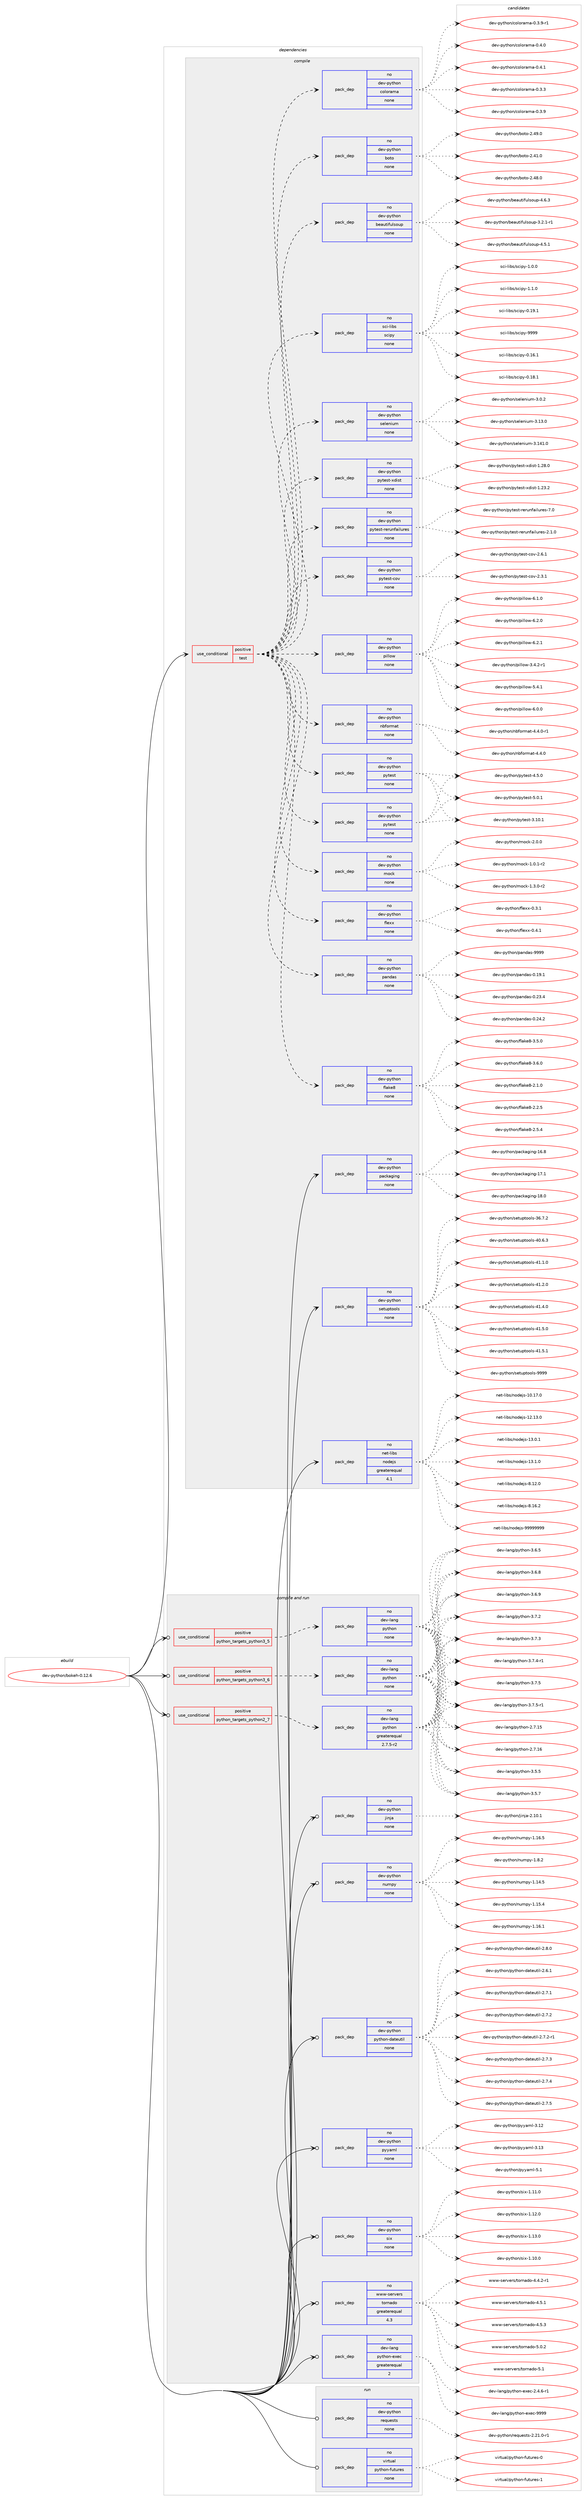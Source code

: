 digraph prolog {

# *************
# Graph options
# *************

newrank=true;
concentrate=true;
compound=true;
graph [rankdir=LR,fontname=Helvetica,fontsize=10,ranksep=1.5];#, ranksep=2.5, nodesep=0.2];
edge  [arrowhead=vee];
node  [fontname=Helvetica,fontsize=10];

# **********
# The ebuild
# **********

subgraph cluster_leftcol {
color=gray;
rank=same;
label=<<i>ebuild</i>>;
id [label="dev-python/bokeh-0.12.6", color=red, width=4, href="../dev-python/bokeh-0.12.6.svg"];
}

# ****************
# The dependencies
# ****************

subgraph cluster_midcol {
color=gray;
label=<<i>dependencies</i>>;
subgraph cluster_compile {
fillcolor="#eeeeee";
style=filled;
label=<<i>compile</i>>;
subgraph cond137004 {
dependency597159 [label=<<TABLE BORDER="0" CELLBORDER="1" CELLSPACING="0" CELLPADDING="4"><TR><TD ROWSPAN="3" CELLPADDING="10">use_conditional</TD></TR><TR><TD>positive</TD></TR><TR><TD>test</TD></TR></TABLE>>, shape=none, color=red];
subgraph pack448380 {
dependency597160 [label=<<TABLE BORDER="0" CELLBORDER="1" CELLSPACING="0" CELLPADDING="4" WIDTH="220"><TR><TD ROWSPAN="6" CELLPADDING="30">pack_dep</TD></TR><TR><TD WIDTH="110">no</TD></TR><TR><TD>dev-python</TD></TR><TR><TD>beautifulsoup</TD></TR><TR><TD>none</TD></TR><TR><TD></TD></TR></TABLE>>, shape=none, color=blue];
}
dependency597159:e -> dependency597160:w [weight=20,style="dashed",arrowhead="vee"];
subgraph pack448381 {
dependency597161 [label=<<TABLE BORDER="0" CELLBORDER="1" CELLSPACING="0" CELLPADDING="4" WIDTH="220"><TR><TD ROWSPAN="6" CELLPADDING="30">pack_dep</TD></TR><TR><TD WIDTH="110">no</TD></TR><TR><TD>dev-python</TD></TR><TR><TD>boto</TD></TR><TR><TD>none</TD></TR><TR><TD></TD></TR></TABLE>>, shape=none, color=blue];
}
dependency597159:e -> dependency597161:w [weight=20,style="dashed",arrowhead="vee"];
subgraph pack448382 {
dependency597162 [label=<<TABLE BORDER="0" CELLBORDER="1" CELLSPACING="0" CELLPADDING="4" WIDTH="220"><TR><TD ROWSPAN="6" CELLPADDING="30">pack_dep</TD></TR><TR><TD WIDTH="110">no</TD></TR><TR><TD>dev-python</TD></TR><TR><TD>colorama</TD></TR><TR><TD>none</TD></TR><TR><TD></TD></TR></TABLE>>, shape=none, color=blue];
}
dependency597159:e -> dependency597162:w [weight=20,style="dashed",arrowhead="vee"];
subgraph pack448383 {
dependency597163 [label=<<TABLE BORDER="0" CELLBORDER="1" CELLSPACING="0" CELLPADDING="4" WIDTH="220"><TR><TD ROWSPAN="6" CELLPADDING="30">pack_dep</TD></TR><TR><TD WIDTH="110">no</TD></TR><TR><TD>dev-python</TD></TR><TR><TD>flake8</TD></TR><TR><TD>none</TD></TR><TR><TD></TD></TR></TABLE>>, shape=none, color=blue];
}
dependency597159:e -> dependency597163:w [weight=20,style="dashed",arrowhead="vee"];
subgraph pack448384 {
dependency597164 [label=<<TABLE BORDER="0" CELLBORDER="1" CELLSPACING="0" CELLPADDING="4" WIDTH="220"><TR><TD ROWSPAN="6" CELLPADDING="30">pack_dep</TD></TR><TR><TD WIDTH="110">no</TD></TR><TR><TD>dev-python</TD></TR><TR><TD>pandas</TD></TR><TR><TD>none</TD></TR><TR><TD></TD></TR></TABLE>>, shape=none, color=blue];
}
dependency597159:e -> dependency597164:w [weight=20,style="dashed",arrowhead="vee"];
subgraph pack448385 {
dependency597165 [label=<<TABLE BORDER="0" CELLBORDER="1" CELLSPACING="0" CELLPADDING="4" WIDTH="220"><TR><TD ROWSPAN="6" CELLPADDING="30">pack_dep</TD></TR><TR><TD WIDTH="110">no</TD></TR><TR><TD>dev-python</TD></TR><TR><TD>pytest</TD></TR><TR><TD>none</TD></TR><TR><TD></TD></TR></TABLE>>, shape=none, color=blue];
}
dependency597159:e -> dependency597165:w [weight=20,style="dashed",arrowhead="vee"];
subgraph pack448386 {
dependency597166 [label=<<TABLE BORDER="0" CELLBORDER="1" CELLSPACING="0" CELLPADDING="4" WIDTH="220"><TR><TD ROWSPAN="6" CELLPADDING="30">pack_dep</TD></TR><TR><TD WIDTH="110">no</TD></TR><TR><TD>dev-python</TD></TR><TR><TD>flexx</TD></TR><TR><TD>none</TD></TR><TR><TD></TD></TR></TABLE>>, shape=none, color=blue];
}
dependency597159:e -> dependency597166:w [weight=20,style="dashed",arrowhead="vee"];
subgraph pack448387 {
dependency597167 [label=<<TABLE BORDER="0" CELLBORDER="1" CELLSPACING="0" CELLPADDING="4" WIDTH="220"><TR><TD ROWSPAN="6" CELLPADDING="30">pack_dep</TD></TR><TR><TD WIDTH="110">no</TD></TR><TR><TD>dev-python</TD></TR><TR><TD>mock</TD></TR><TR><TD>none</TD></TR><TR><TD></TD></TR></TABLE>>, shape=none, color=blue];
}
dependency597159:e -> dependency597167:w [weight=20,style="dashed",arrowhead="vee"];
subgraph pack448388 {
dependency597168 [label=<<TABLE BORDER="0" CELLBORDER="1" CELLSPACING="0" CELLPADDING="4" WIDTH="220"><TR><TD ROWSPAN="6" CELLPADDING="30">pack_dep</TD></TR><TR><TD WIDTH="110">no</TD></TR><TR><TD>dev-python</TD></TR><TR><TD>nbformat</TD></TR><TR><TD>none</TD></TR><TR><TD></TD></TR></TABLE>>, shape=none, color=blue];
}
dependency597159:e -> dependency597168:w [weight=20,style="dashed",arrowhead="vee"];
subgraph pack448389 {
dependency597169 [label=<<TABLE BORDER="0" CELLBORDER="1" CELLSPACING="0" CELLPADDING="4" WIDTH="220"><TR><TD ROWSPAN="6" CELLPADDING="30">pack_dep</TD></TR><TR><TD WIDTH="110">no</TD></TR><TR><TD>dev-python</TD></TR><TR><TD>pillow</TD></TR><TR><TD>none</TD></TR><TR><TD></TD></TR></TABLE>>, shape=none, color=blue];
}
dependency597159:e -> dependency597169:w [weight=20,style="dashed",arrowhead="vee"];
subgraph pack448390 {
dependency597170 [label=<<TABLE BORDER="0" CELLBORDER="1" CELLSPACING="0" CELLPADDING="4" WIDTH="220"><TR><TD ROWSPAN="6" CELLPADDING="30">pack_dep</TD></TR><TR><TD WIDTH="110">no</TD></TR><TR><TD>dev-python</TD></TR><TR><TD>pytest</TD></TR><TR><TD>none</TD></TR><TR><TD></TD></TR></TABLE>>, shape=none, color=blue];
}
dependency597159:e -> dependency597170:w [weight=20,style="dashed",arrowhead="vee"];
subgraph pack448391 {
dependency597171 [label=<<TABLE BORDER="0" CELLBORDER="1" CELLSPACING="0" CELLPADDING="4" WIDTH="220"><TR><TD ROWSPAN="6" CELLPADDING="30">pack_dep</TD></TR><TR><TD WIDTH="110">no</TD></TR><TR><TD>dev-python</TD></TR><TR><TD>pytest-cov</TD></TR><TR><TD>none</TD></TR><TR><TD></TD></TR></TABLE>>, shape=none, color=blue];
}
dependency597159:e -> dependency597171:w [weight=20,style="dashed",arrowhead="vee"];
subgraph pack448392 {
dependency597172 [label=<<TABLE BORDER="0" CELLBORDER="1" CELLSPACING="0" CELLPADDING="4" WIDTH="220"><TR><TD ROWSPAN="6" CELLPADDING="30">pack_dep</TD></TR><TR><TD WIDTH="110">no</TD></TR><TR><TD>dev-python</TD></TR><TR><TD>pytest-rerunfailures</TD></TR><TR><TD>none</TD></TR><TR><TD></TD></TR></TABLE>>, shape=none, color=blue];
}
dependency597159:e -> dependency597172:w [weight=20,style="dashed",arrowhead="vee"];
subgraph pack448393 {
dependency597173 [label=<<TABLE BORDER="0" CELLBORDER="1" CELLSPACING="0" CELLPADDING="4" WIDTH="220"><TR><TD ROWSPAN="6" CELLPADDING="30">pack_dep</TD></TR><TR><TD WIDTH="110">no</TD></TR><TR><TD>dev-python</TD></TR><TR><TD>pytest-xdist</TD></TR><TR><TD>none</TD></TR><TR><TD></TD></TR></TABLE>>, shape=none, color=blue];
}
dependency597159:e -> dependency597173:w [weight=20,style="dashed",arrowhead="vee"];
subgraph pack448394 {
dependency597174 [label=<<TABLE BORDER="0" CELLBORDER="1" CELLSPACING="0" CELLPADDING="4" WIDTH="220"><TR><TD ROWSPAN="6" CELLPADDING="30">pack_dep</TD></TR><TR><TD WIDTH="110">no</TD></TR><TR><TD>dev-python</TD></TR><TR><TD>selenium</TD></TR><TR><TD>none</TD></TR><TR><TD></TD></TR></TABLE>>, shape=none, color=blue];
}
dependency597159:e -> dependency597174:w [weight=20,style="dashed",arrowhead="vee"];
subgraph pack448395 {
dependency597175 [label=<<TABLE BORDER="0" CELLBORDER="1" CELLSPACING="0" CELLPADDING="4" WIDTH="220"><TR><TD ROWSPAN="6" CELLPADDING="30">pack_dep</TD></TR><TR><TD WIDTH="110">no</TD></TR><TR><TD>sci-libs</TD></TR><TR><TD>scipy</TD></TR><TR><TD>none</TD></TR><TR><TD></TD></TR></TABLE>>, shape=none, color=blue];
}
dependency597159:e -> dependency597175:w [weight=20,style="dashed",arrowhead="vee"];
}
id:e -> dependency597159:w [weight=20,style="solid",arrowhead="vee"];
subgraph pack448396 {
dependency597176 [label=<<TABLE BORDER="0" CELLBORDER="1" CELLSPACING="0" CELLPADDING="4" WIDTH="220"><TR><TD ROWSPAN="6" CELLPADDING="30">pack_dep</TD></TR><TR><TD WIDTH="110">no</TD></TR><TR><TD>dev-python</TD></TR><TR><TD>packaging</TD></TR><TR><TD>none</TD></TR><TR><TD></TD></TR></TABLE>>, shape=none, color=blue];
}
id:e -> dependency597176:w [weight=20,style="solid",arrowhead="vee"];
subgraph pack448397 {
dependency597177 [label=<<TABLE BORDER="0" CELLBORDER="1" CELLSPACING="0" CELLPADDING="4" WIDTH="220"><TR><TD ROWSPAN="6" CELLPADDING="30">pack_dep</TD></TR><TR><TD WIDTH="110">no</TD></TR><TR><TD>dev-python</TD></TR><TR><TD>setuptools</TD></TR><TR><TD>none</TD></TR><TR><TD></TD></TR></TABLE>>, shape=none, color=blue];
}
id:e -> dependency597177:w [weight=20,style="solid",arrowhead="vee"];
subgraph pack448398 {
dependency597178 [label=<<TABLE BORDER="0" CELLBORDER="1" CELLSPACING="0" CELLPADDING="4" WIDTH="220"><TR><TD ROWSPAN="6" CELLPADDING="30">pack_dep</TD></TR><TR><TD WIDTH="110">no</TD></TR><TR><TD>net-libs</TD></TR><TR><TD>nodejs</TD></TR><TR><TD>greaterequal</TD></TR><TR><TD>4.1</TD></TR></TABLE>>, shape=none, color=blue];
}
id:e -> dependency597178:w [weight=20,style="solid",arrowhead="vee"];
}
subgraph cluster_compileandrun {
fillcolor="#eeeeee";
style=filled;
label=<<i>compile and run</i>>;
subgraph cond137005 {
dependency597179 [label=<<TABLE BORDER="0" CELLBORDER="1" CELLSPACING="0" CELLPADDING="4"><TR><TD ROWSPAN="3" CELLPADDING="10">use_conditional</TD></TR><TR><TD>positive</TD></TR><TR><TD>python_targets_python2_7</TD></TR></TABLE>>, shape=none, color=red];
subgraph pack448399 {
dependency597180 [label=<<TABLE BORDER="0" CELLBORDER="1" CELLSPACING="0" CELLPADDING="4" WIDTH="220"><TR><TD ROWSPAN="6" CELLPADDING="30">pack_dep</TD></TR><TR><TD WIDTH="110">no</TD></TR><TR><TD>dev-lang</TD></TR><TR><TD>python</TD></TR><TR><TD>greaterequal</TD></TR><TR><TD>2.7.5-r2</TD></TR></TABLE>>, shape=none, color=blue];
}
dependency597179:e -> dependency597180:w [weight=20,style="dashed",arrowhead="vee"];
}
id:e -> dependency597179:w [weight=20,style="solid",arrowhead="odotvee"];
subgraph cond137006 {
dependency597181 [label=<<TABLE BORDER="0" CELLBORDER="1" CELLSPACING="0" CELLPADDING="4"><TR><TD ROWSPAN="3" CELLPADDING="10">use_conditional</TD></TR><TR><TD>positive</TD></TR><TR><TD>python_targets_python3_5</TD></TR></TABLE>>, shape=none, color=red];
subgraph pack448400 {
dependency597182 [label=<<TABLE BORDER="0" CELLBORDER="1" CELLSPACING="0" CELLPADDING="4" WIDTH="220"><TR><TD ROWSPAN="6" CELLPADDING="30">pack_dep</TD></TR><TR><TD WIDTH="110">no</TD></TR><TR><TD>dev-lang</TD></TR><TR><TD>python</TD></TR><TR><TD>none</TD></TR><TR><TD></TD></TR></TABLE>>, shape=none, color=blue];
}
dependency597181:e -> dependency597182:w [weight=20,style="dashed",arrowhead="vee"];
}
id:e -> dependency597181:w [weight=20,style="solid",arrowhead="odotvee"];
subgraph cond137007 {
dependency597183 [label=<<TABLE BORDER="0" CELLBORDER="1" CELLSPACING="0" CELLPADDING="4"><TR><TD ROWSPAN="3" CELLPADDING="10">use_conditional</TD></TR><TR><TD>positive</TD></TR><TR><TD>python_targets_python3_6</TD></TR></TABLE>>, shape=none, color=red];
subgraph pack448401 {
dependency597184 [label=<<TABLE BORDER="0" CELLBORDER="1" CELLSPACING="0" CELLPADDING="4" WIDTH="220"><TR><TD ROWSPAN="6" CELLPADDING="30">pack_dep</TD></TR><TR><TD WIDTH="110">no</TD></TR><TR><TD>dev-lang</TD></TR><TR><TD>python</TD></TR><TR><TD>none</TD></TR><TR><TD></TD></TR></TABLE>>, shape=none, color=blue];
}
dependency597183:e -> dependency597184:w [weight=20,style="dashed",arrowhead="vee"];
}
id:e -> dependency597183:w [weight=20,style="solid",arrowhead="odotvee"];
subgraph pack448402 {
dependency597185 [label=<<TABLE BORDER="0" CELLBORDER="1" CELLSPACING="0" CELLPADDING="4" WIDTH="220"><TR><TD ROWSPAN="6" CELLPADDING="30">pack_dep</TD></TR><TR><TD WIDTH="110">no</TD></TR><TR><TD>dev-lang</TD></TR><TR><TD>python-exec</TD></TR><TR><TD>greaterequal</TD></TR><TR><TD>2</TD></TR></TABLE>>, shape=none, color=blue];
}
id:e -> dependency597185:w [weight=20,style="solid",arrowhead="odotvee"];
subgraph pack448403 {
dependency597186 [label=<<TABLE BORDER="0" CELLBORDER="1" CELLSPACING="0" CELLPADDING="4" WIDTH="220"><TR><TD ROWSPAN="6" CELLPADDING="30">pack_dep</TD></TR><TR><TD WIDTH="110">no</TD></TR><TR><TD>dev-python</TD></TR><TR><TD>jinja</TD></TR><TR><TD>none</TD></TR><TR><TD></TD></TR></TABLE>>, shape=none, color=blue];
}
id:e -> dependency597186:w [weight=20,style="solid",arrowhead="odotvee"];
subgraph pack448404 {
dependency597187 [label=<<TABLE BORDER="0" CELLBORDER="1" CELLSPACING="0" CELLPADDING="4" WIDTH="220"><TR><TD ROWSPAN="6" CELLPADDING="30">pack_dep</TD></TR><TR><TD WIDTH="110">no</TD></TR><TR><TD>dev-python</TD></TR><TR><TD>numpy</TD></TR><TR><TD>none</TD></TR><TR><TD></TD></TR></TABLE>>, shape=none, color=blue];
}
id:e -> dependency597187:w [weight=20,style="solid",arrowhead="odotvee"];
subgraph pack448405 {
dependency597188 [label=<<TABLE BORDER="0" CELLBORDER="1" CELLSPACING="0" CELLPADDING="4" WIDTH="220"><TR><TD ROWSPAN="6" CELLPADDING="30">pack_dep</TD></TR><TR><TD WIDTH="110">no</TD></TR><TR><TD>dev-python</TD></TR><TR><TD>python-dateutil</TD></TR><TR><TD>none</TD></TR><TR><TD></TD></TR></TABLE>>, shape=none, color=blue];
}
id:e -> dependency597188:w [weight=20,style="solid",arrowhead="odotvee"];
subgraph pack448406 {
dependency597189 [label=<<TABLE BORDER="0" CELLBORDER="1" CELLSPACING="0" CELLPADDING="4" WIDTH="220"><TR><TD ROWSPAN="6" CELLPADDING="30">pack_dep</TD></TR><TR><TD WIDTH="110">no</TD></TR><TR><TD>dev-python</TD></TR><TR><TD>pyyaml</TD></TR><TR><TD>none</TD></TR><TR><TD></TD></TR></TABLE>>, shape=none, color=blue];
}
id:e -> dependency597189:w [weight=20,style="solid",arrowhead="odotvee"];
subgraph pack448407 {
dependency597190 [label=<<TABLE BORDER="0" CELLBORDER="1" CELLSPACING="0" CELLPADDING="4" WIDTH="220"><TR><TD ROWSPAN="6" CELLPADDING="30">pack_dep</TD></TR><TR><TD WIDTH="110">no</TD></TR><TR><TD>dev-python</TD></TR><TR><TD>six</TD></TR><TR><TD>none</TD></TR><TR><TD></TD></TR></TABLE>>, shape=none, color=blue];
}
id:e -> dependency597190:w [weight=20,style="solid",arrowhead="odotvee"];
subgraph pack448408 {
dependency597191 [label=<<TABLE BORDER="0" CELLBORDER="1" CELLSPACING="0" CELLPADDING="4" WIDTH="220"><TR><TD ROWSPAN="6" CELLPADDING="30">pack_dep</TD></TR><TR><TD WIDTH="110">no</TD></TR><TR><TD>www-servers</TD></TR><TR><TD>tornado</TD></TR><TR><TD>greaterequal</TD></TR><TR><TD>4.3</TD></TR></TABLE>>, shape=none, color=blue];
}
id:e -> dependency597191:w [weight=20,style="solid",arrowhead="odotvee"];
}
subgraph cluster_run {
fillcolor="#eeeeee";
style=filled;
label=<<i>run</i>>;
subgraph pack448409 {
dependency597192 [label=<<TABLE BORDER="0" CELLBORDER="1" CELLSPACING="0" CELLPADDING="4" WIDTH="220"><TR><TD ROWSPAN="6" CELLPADDING="30">pack_dep</TD></TR><TR><TD WIDTH="110">no</TD></TR><TR><TD>dev-python</TD></TR><TR><TD>requests</TD></TR><TR><TD>none</TD></TR><TR><TD></TD></TR></TABLE>>, shape=none, color=blue];
}
id:e -> dependency597192:w [weight=20,style="solid",arrowhead="odot"];
subgraph pack448410 {
dependency597193 [label=<<TABLE BORDER="0" CELLBORDER="1" CELLSPACING="0" CELLPADDING="4" WIDTH="220"><TR><TD ROWSPAN="6" CELLPADDING="30">pack_dep</TD></TR><TR><TD WIDTH="110">no</TD></TR><TR><TD>virtual</TD></TR><TR><TD>python-futures</TD></TR><TR><TD>none</TD></TR><TR><TD></TD></TR></TABLE>>, shape=none, color=blue];
}
id:e -> dependency597193:w [weight=20,style="solid",arrowhead="odot"];
}
}

# **************
# The candidates
# **************

subgraph cluster_choices {
rank=same;
color=gray;
label=<<i>candidates</i>>;

subgraph choice448380 {
color=black;
nodesep=1;
choice100101118451121211161041111104798101971171161051021171081151111171124551465046494511449 [label="dev-python/beautifulsoup-3.2.1-r1", color=red, width=4,href="../dev-python/beautifulsoup-3.2.1-r1.svg"];
choice10010111845112121116104111110479810197117116105102117108115111117112455246534649 [label="dev-python/beautifulsoup-4.5.1", color=red, width=4,href="../dev-python/beautifulsoup-4.5.1.svg"];
choice10010111845112121116104111110479810197117116105102117108115111117112455246544651 [label="dev-python/beautifulsoup-4.6.3", color=red, width=4,href="../dev-python/beautifulsoup-4.6.3.svg"];
dependency597160:e -> choice100101118451121211161041111104798101971171161051021171081151111171124551465046494511449:w [style=dotted,weight="100"];
dependency597160:e -> choice10010111845112121116104111110479810197117116105102117108115111117112455246534649:w [style=dotted,weight="100"];
dependency597160:e -> choice10010111845112121116104111110479810197117116105102117108115111117112455246544651:w [style=dotted,weight="100"];
}
subgraph choice448381 {
color=black;
nodesep=1;
choice10010111845112121116104111110479811111611145504652494648 [label="dev-python/boto-2.41.0", color=red, width=4,href="../dev-python/boto-2.41.0.svg"];
choice10010111845112121116104111110479811111611145504652564648 [label="dev-python/boto-2.48.0", color=red, width=4,href="../dev-python/boto-2.48.0.svg"];
choice10010111845112121116104111110479811111611145504652574648 [label="dev-python/boto-2.49.0", color=red, width=4,href="../dev-python/boto-2.49.0.svg"];
dependency597161:e -> choice10010111845112121116104111110479811111611145504652494648:w [style=dotted,weight="100"];
dependency597161:e -> choice10010111845112121116104111110479811111611145504652564648:w [style=dotted,weight="100"];
dependency597161:e -> choice10010111845112121116104111110479811111611145504652574648:w [style=dotted,weight="100"];
}
subgraph choice448382 {
color=black;
nodesep=1;
choice1001011184511212111610411111047991111081111149710997454846514651 [label="dev-python/colorama-0.3.3", color=red, width=4,href="../dev-python/colorama-0.3.3.svg"];
choice1001011184511212111610411111047991111081111149710997454846514657 [label="dev-python/colorama-0.3.9", color=red, width=4,href="../dev-python/colorama-0.3.9.svg"];
choice10010111845112121116104111110479911110811111497109974548465146574511449 [label="dev-python/colorama-0.3.9-r1", color=red, width=4,href="../dev-python/colorama-0.3.9-r1.svg"];
choice1001011184511212111610411111047991111081111149710997454846524648 [label="dev-python/colorama-0.4.0", color=red, width=4,href="../dev-python/colorama-0.4.0.svg"];
choice1001011184511212111610411111047991111081111149710997454846524649 [label="dev-python/colorama-0.4.1", color=red, width=4,href="../dev-python/colorama-0.4.1.svg"];
dependency597162:e -> choice1001011184511212111610411111047991111081111149710997454846514651:w [style=dotted,weight="100"];
dependency597162:e -> choice1001011184511212111610411111047991111081111149710997454846514657:w [style=dotted,weight="100"];
dependency597162:e -> choice10010111845112121116104111110479911110811111497109974548465146574511449:w [style=dotted,weight="100"];
dependency597162:e -> choice1001011184511212111610411111047991111081111149710997454846524648:w [style=dotted,weight="100"];
dependency597162:e -> choice1001011184511212111610411111047991111081111149710997454846524649:w [style=dotted,weight="100"];
}
subgraph choice448383 {
color=black;
nodesep=1;
choice10010111845112121116104111110471021089710710156455046494648 [label="dev-python/flake8-2.1.0", color=red, width=4,href="../dev-python/flake8-2.1.0.svg"];
choice10010111845112121116104111110471021089710710156455046504653 [label="dev-python/flake8-2.2.5", color=red, width=4,href="../dev-python/flake8-2.2.5.svg"];
choice10010111845112121116104111110471021089710710156455046534652 [label="dev-python/flake8-2.5.4", color=red, width=4,href="../dev-python/flake8-2.5.4.svg"];
choice10010111845112121116104111110471021089710710156455146534648 [label="dev-python/flake8-3.5.0", color=red, width=4,href="../dev-python/flake8-3.5.0.svg"];
choice10010111845112121116104111110471021089710710156455146544648 [label="dev-python/flake8-3.6.0", color=red, width=4,href="../dev-python/flake8-3.6.0.svg"];
dependency597163:e -> choice10010111845112121116104111110471021089710710156455046494648:w [style=dotted,weight="100"];
dependency597163:e -> choice10010111845112121116104111110471021089710710156455046504653:w [style=dotted,weight="100"];
dependency597163:e -> choice10010111845112121116104111110471021089710710156455046534652:w [style=dotted,weight="100"];
dependency597163:e -> choice10010111845112121116104111110471021089710710156455146534648:w [style=dotted,weight="100"];
dependency597163:e -> choice10010111845112121116104111110471021089710710156455146544648:w [style=dotted,weight="100"];
}
subgraph choice448384 {
color=black;
nodesep=1;
choice1001011184511212111610411111047112971101009711545484649574649 [label="dev-python/pandas-0.19.1", color=red, width=4,href="../dev-python/pandas-0.19.1.svg"];
choice1001011184511212111610411111047112971101009711545484650514652 [label="dev-python/pandas-0.23.4", color=red, width=4,href="../dev-python/pandas-0.23.4.svg"];
choice1001011184511212111610411111047112971101009711545484650524650 [label="dev-python/pandas-0.24.2", color=red, width=4,href="../dev-python/pandas-0.24.2.svg"];
choice100101118451121211161041111104711297110100971154557575757 [label="dev-python/pandas-9999", color=red, width=4,href="../dev-python/pandas-9999.svg"];
dependency597164:e -> choice1001011184511212111610411111047112971101009711545484649574649:w [style=dotted,weight="100"];
dependency597164:e -> choice1001011184511212111610411111047112971101009711545484650514652:w [style=dotted,weight="100"];
dependency597164:e -> choice1001011184511212111610411111047112971101009711545484650524650:w [style=dotted,weight="100"];
dependency597164:e -> choice100101118451121211161041111104711297110100971154557575757:w [style=dotted,weight="100"];
}
subgraph choice448385 {
color=black;
nodesep=1;
choice100101118451121211161041111104711212111610111511645514649484649 [label="dev-python/pytest-3.10.1", color=red, width=4,href="../dev-python/pytest-3.10.1.svg"];
choice1001011184511212111610411111047112121116101115116455246534648 [label="dev-python/pytest-4.5.0", color=red, width=4,href="../dev-python/pytest-4.5.0.svg"];
choice1001011184511212111610411111047112121116101115116455346484649 [label="dev-python/pytest-5.0.1", color=red, width=4,href="../dev-python/pytest-5.0.1.svg"];
dependency597165:e -> choice100101118451121211161041111104711212111610111511645514649484649:w [style=dotted,weight="100"];
dependency597165:e -> choice1001011184511212111610411111047112121116101115116455246534648:w [style=dotted,weight="100"];
dependency597165:e -> choice1001011184511212111610411111047112121116101115116455346484649:w [style=dotted,weight="100"];
}
subgraph choice448386 {
color=black;
nodesep=1;
choice1001011184511212111610411111047102108101120120454846514649 [label="dev-python/flexx-0.3.1", color=red, width=4,href="../dev-python/flexx-0.3.1.svg"];
choice1001011184511212111610411111047102108101120120454846524649 [label="dev-python/flexx-0.4.1", color=red, width=4,href="../dev-python/flexx-0.4.1.svg"];
dependency597166:e -> choice1001011184511212111610411111047102108101120120454846514649:w [style=dotted,weight="100"];
dependency597166:e -> choice1001011184511212111610411111047102108101120120454846524649:w [style=dotted,weight="100"];
}
subgraph choice448387 {
color=black;
nodesep=1;
choice1001011184511212111610411111047109111991074549464846494511450 [label="dev-python/mock-1.0.1-r2", color=red, width=4,href="../dev-python/mock-1.0.1-r2.svg"];
choice1001011184511212111610411111047109111991074549465146484511450 [label="dev-python/mock-1.3.0-r2", color=red, width=4,href="../dev-python/mock-1.3.0-r2.svg"];
choice100101118451121211161041111104710911199107455046484648 [label="dev-python/mock-2.0.0", color=red, width=4,href="../dev-python/mock-2.0.0.svg"];
dependency597167:e -> choice1001011184511212111610411111047109111991074549464846494511450:w [style=dotted,weight="100"];
dependency597167:e -> choice1001011184511212111610411111047109111991074549465146484511450:w [style=dotted,weight="100"];
dependency597167:e -> choice100101118451121211161041111104710911199107455046484648:w [style=dotted,weight="100"];
}
subgraph choice448388 {
color=black;
nodesep=1;
choice10010111845112121116104111110471109810211111410997116455246524648 [label="dev-python/nbformat-4.4.0", color=red, width=4,href="../dev-python/nbformat-4.4.0.svg"];
choice100101118451121211161041111104711098102111114109971164552465246484511449 [label="dev-python/nbformat-4.4.0-r1", color=red, width=4,href="../dev-python/nbformat-4.4.0-r1.svg"];
dependency597168:e -> choice10010111845112121116104111110471109810211111410997116455246524648:w [style=dotted,weight="100"];
dependency597168:e -> choice100101118451121211161041111104711098102111114109971164552465246484511449:w [style=dotted,weight="100"];
}
subgraph choice448389 {
color=black;
nodesep=1;
choice10010111845112121116104111110471121051081081111194551465246504511449 [label="dev-python/pillow-3.4.2-r1", color=red, width=4,href="../dev-python/pillow-3.4.2-r1.svg"];
choice1001011184511212111610411111047112105108108111119455346524649 [label="dev-python/pillow-5.4.1", color=red, width=4,href="../dev-python/pillow-5.4.1.svg"];
choice1001011184511212111610411111047112105108108111119455446484648 [label="dev-python/pillow-6.0.0", color=red, width=4,href="../dev-python/pillow-6.0.0.svg"];
choice1001011184511212111610411111047112105108108111119455446494648 [label="dev-python/pillow-6.1.0", color=red, width=4,href="../dev-python/pillow-6.1.0.svg"];
choice1001011184511212111610411111047112105108108111119455446504648 [label="dev-python/pillow-6.2.0", color=red, width=4,href="../dev-python/pillow-6.2.0.svg"];
choice1001011184511212111610411111047112105108108111119455446504649 [label="dev-python/pillow-6.2.1", color=red, width=4,href="../dev-python/pillow-6.2.1.svg"];
dependency597169:e -> choice10010111845112121116104111110471121051081081111194551465246504511449:w [style=dotted,weight="100"];
dependency597169:e -> choice1001011184511212111610411111047112105108108111119455346524649:w [style=dotted,weight="100"];
dependency597169:e -> choice1001011184511212111610411111047112105108108111119455446484648:w [style=dotted,weight="100"];
dependency597169:e -> choice1001011184511212111610411111047112105108108111119455446494648:w [style=dotted,weight="100"];
dependency597169:e -> choice1001011184511212111610411111047112105108108111119455446504648:w [style=dotted,weight="100"];
dependency597169:e -> choice1001011184511212111610411111047112105108108111119455446504649:w [style=dotted,weight="100"];
}
subgraph choice448390 {
color=black;
nodesep=1;
choice100101118451121211161041111104711212111610111511645514649484649 [label="dev-python/pytest-3.10.1", color=red, width=4,href="../dev-python/pytest-3.10.1.svg"];
choice1001011184511212111610411111047112121116101115116455246534648 [label="dev-python/pytest-4.5.0", color=red, width=4,href="../dev-python/pytest-4.5.0.svg"];
choice1001011184511212111610411111047112121116101115116455346484649 [label="dev-python/pytest-5.0.1", color=red, width=4,href="../dev-python/pytest-5.0.1.svg"];
dependency597170:e -> choice100101118451121211161041111104711212111610111511645514649484649:w [style=dotted,weight="100"];
dependency597170:e -> choice1001011184511212111610411111047112121116101115116455246534648:w [style=dotted,weight="100"];
dependency597170:e -> choice1001011184511212111610411111047112121116101115116455346484649:w [style=dotted,weight="100"];
}
subgraph choice448391 {
color=black;
nodesep=1;
choice10010111845112121116104111110471121211161011151164599111118455046514649 [label="dev-python/pytest-cov-2.3.1", color=red, width=4,href="../dev-python/pytest-cov-2.3.1.svg"];
choice10010111845112121116104111110471121211161011151164599111118455046544649 [label="dev-python/pytest-cov-2.6.1", color=red, width=4,href="../dev-python/pytest-cov-2.6.1.svg"];
dependency597171:e -> choice10010111845112121116104111110471121211161011151164599111118455046514649:w [style=dotted,weight="100"];
dependency597171:e -> choice10010111845112121116104111110471121211161011151164599111118455046544649:w [style=dotted,weight="100"];
}
subgraph choice448392 {
color=black;
nodesep=1;
choice10010111845112121116104111110471121211161011151164511410111411711010297105108117114101115455046494648 [label="dev-python/pytest-rerunfailures-2.1.0", color=red, width=4,href="../dev-python/pytest-rerunfailures-2.1.0.svg"];
choice1001011184511212111610411111047112121116101115116451141011141171101029710510811711410111545554648 [label="dev-python/pytest-rerunfailures-7.0", color=red, width=4,href="../dev-python/pytest-rerunfailures-7.0.svg"];
dependency597172:e -> choice10010111845112121116104111110471121211161011151164511410111411711010297105108117114101115455046494648:w [style=dotted,weight="100"];
dependency597172:e -> choice1001011184511212111610411111047112121116101115116451141011141171101029710510811711410111545554648:w [style=dotted,weight="100"];
}
subgraph choice448393 {
color=black;
nodesep=1;
choice10010111845112121116104111110471121211161011151164512010010511511645494650514650 [label="dev-python/pytest-xdist-1.23.2", color=red, width=4,href="../dev-python/pytest-xdist-1.23.2.svg"];
choice10010111845112121116104111110471121211161011151164512010010511511645494650564648 [label="dev-python/pytest-xdist-1.28.0", color=red, width=4,href="../dev-python/pytest-xdist-1.28.0.svg"];
dependency597173:e -> choice10010111845112121116104111110471121211161011151164512010010511511645494650514650:w [style=dotted,weight="100"];
dependency597173:e -> choice10010111845112121116104111110471121211161011151164512010010511511645494650564648:w [style=dotted,weight="100"];
}
subgraph choice448394 {
color=black;
nodesep=1;
choice1001011184511212111610411111047115101108101110105117109455146484650 [label="dev-python/selenium-3.0.2", color=red, width=4,href="../dev-python/selenium-3.0.2.svg"];
choice100101118451121211161041111104711510110810111010511710945514649514648 [label="dev-python/selenium-3.13.0", color=red, width=4,href="../dev-python/selenium-3.13.0.svg"];
choice10010111845112121116104111110471151011081011101051171094551464952494648 [label="dev-python/selenium-3.141.0", color=red, width=4,href="../dev-python/selenium-3.141.0.svg"];
dependency597174:e -> choice1001011184511212111610411111047115101108101110105117109455146484650:w [style=dotted,weight="100"];
dependency597174:e -> choice100101118451121211161041111104711510110810111010511710945514649514648:w [style=dotted,weight="100"];
dependency597174:e -> choice10010111845112121116104111110471151011081011101051171094551464952494648:w [style=dotted,weight="100"];
}
subgraph choice448395 {
color=black;
nodesep=1;
choice115991054510810598115471159910511212145484649544649 [label="sci-libs/scipy-0.16.1", color=red, width=4,href="../sci-libs/scipy-0.16.1.svg"];
choice115991054510810598115471159910511212145484649564649 [label="sci-libs/scipy-0.18.1", color=red, width=4,href="../sci-libs/scipy-0.18.1.svg"];
choice115991054510810598115471159910511212145484649574649 [label="sci-libs/scipy-0.19.1", color=red, width=4,href="../sci-libs/scipy-0.19.1.svg"];
choice1159910545108105981154711599105112121454946484648 [label="sci-libs/scipy-1.0.0", color=red, width=4,href="../sci-libs/scipy-1.0.0.svg"];
choice1159910545108105981154711599105112121454946494648 [label="sci-libs/scipy-1.1.0", color=red, width=4,href="../sci-libs/scipy-1.1.0.svg"];
choice11599105451081059811547115991051121214557575757 [label="sci-libs/scipy-9999", color=red, width=4,href="../sci-libs/scipy-9999.svg"];
dependency597175:e -> choice115991054510810598115471159910511212145484649544649:w [style=dotted,weight="100"];
dependency597175:e -> choice115991054510810598115471159910511212145484649564649:w [style=dotted,weight="100"];
dependency597175:e -> choice115991054510810598115471159910511212145484649574649:w [style=dotted,weight="100"];
dependency597175:e -> choice1159910545108105981154711599105112121454946484648:w [style=dotted,weight="100"];
dependency597175:e -> choice1159910545108105981154711599105112121454946494648:w [style=dotted,weight="100"];
dependency597175:e -> choice11599105451081059811547115991051121214557575757:w [style=dotted,weight="100"];
}
subgraph choice448396 {
color=black;
nodesep=1;
choice10010111845112121116104111110471129799107971031051101034549544656 [label="dev-python/packaging-16.8", color=red, width=4,href="../dev-python/packaging-16.8.svg"];
choice10010111845112121116104111110471129799107971031051101034549554649 [label="dev-python/packaging-17.1", color=red, width=4,href="../dev-python/packaging-17.1.svg"];
choice10010111845112121116104111110471129799107971031051101034549564648 [label="dev-python/packaging-18.0", color=red, width=4,href="../dev-python/packaging-18.0.svg"];
dependency597176:e -> choice10010111845112121116104111110471129799107971031051101034549544656:w [style=dotted,weight="100"];
dependency597176:e -> choice10010111845112121116104111110471129799107971031051101034549554649:w [style=dotted,weight="100"];
dependency597176:e -> choice10010111845112121116104111110471129799107971031051101034549564648:w [style=dotted,weight="100"];
}
subgraph choice448397 {
color=black;
nodesep=1;
choice100101118451121211161041111104711510111611711211611111110811545515446554650 [label="dev-python/setuptools-36.7.2", color=red, width=4,href="../dev-python/setuptools-36.7.2.svg"];
choice100101118451121211161041111104711510111611711211611111110811545524846544651 [label="dev-python/setuptools-40.6.3", color=red, width=4,href="../dev-python/setuptools-40.6.3.svg"];
choice100101118451121211161041111104711510111611711211611111110811545524946494648 [label="dev-python/setuptools-41.1.0", color=red, width=4,href="../dev-python/setuptools-41.1.0.svg"];
choice100101118451121211161041111104711510111611711211611111110811545524946504648 [label="dev-python/setuptools-41.2.0", color=red, width=4,href="../dev-python/setuptools-41.2.0.svg"];
choice100101118451121211161041111104711510111611711211611111110811545524946524648 [label="dev-python/setuptools-41.4.0", color=red, width=4,href="../dev-python/setuptools-41.4.0.svg"];
choice100101118451121211161041111104711510111611711211611111110811545524946534648 [label="dev-python/setuptools-41.5.0", color=red, width=4,href="../dev-python/setuptools-41.5.0.svg"];
choice100101118451121211161041111104711510111611711211611111110811545524946534649 [label="dev-python/setuptools-41.5.1", color=red, width=4,href="../dev-python/setuptools-41.5.1.svg"];
choice10010111845112121116104111110471151011161171121161111111081154557575757 [label="dev-python/setuptools-9999", color=red, width=4,href="../dev-python/setuptools-9999.svg"];
dependency597177:e -> choice100101118451121211161041111104711510111611711211611111110811545515446554650:w [style=dotted,weight="100"];
dependency597177:e -> choice100101118451121211161041111104711510111611711211611111110811545524846544651:w [style=dotted,weight="100"];
dependency597177:e -> choice100101118451121211161041111104711510111611711211611111110811545524946494648:w [style=dotted,weight="100"];
dependency597177:e -> choice100101118451121211161041111104711510111611711211611111110811545524946504648:w [style=dotted,weight="100"];
dependency597177:e -> choice100101118451121211161041111104711510111611711211611111110811545524946524648:w [style=dotted,weight="100"];
dependency597177:e -> choice100101118451121211161041111104711510111611711211611111110811545524946534648:w [style=dotted,weight="100"];
dependency597177:e -> choice100101118451121211161041111104711510111611711211611111110811545524946534649:w [style=dotted,weight="100"];
dependency597177:e -> choice10010111845112121116104111110471151011161171121161111111081154557575757:w [style=dotted,weight="100"];
}
subgraph choice448398 {
color=black;
nodesep=1;
choice1101011164510810598115471101111001011061154549484649554648 [label="net-libs/nodejs-10.17.0", color=red, width=4,href="../net-libs/nodejs-10.17.0.svg"];
choice1101011164510810598115471101111001011061154549504649514648 [label="net-libs/nodejs-12.13.0", color=red, width=4,href="../net-libs/nodejs-12.13.0.svg"];
choice11010111645108105981154711011110010110611545495146484649 [label="net-libs/nodejs-13.0.1", color=red, width=4,href="../net-libs/nodejs-13.0.1.svg"];
choice11010111645108105981154711011110010110611545495146494648 [label="net-libs/nodejs-13.1.0", color=red, width=4,href="../net-libs/nodejs-13.1.0.svg"];
choice11010111645108105981154711011110010110611545564649504648 [label="net-libs/nodejs-8.12.0", color=red, width=4,href="../net-libs/nodejs-8.12.0.svg"];
choice11010111645108105981154711011110010110611545564649544650 [label="net-libs/nodejs-8.16.2", color=red, width=4,href="../net-libs/nodejs-8.16.2.svg"];
choice110101116451081059811547110111100101106115455757575757575757 [label="net-libs/nodejs-99999999", color=red, width=4,href="../net-libs/nodejs-99999999.svg"];
dependency597178:e -> choice1101011164510810598115471101111001011061154549484649554648:w [style=dotted,weight="100"];
dependency597178:e -> choice1101011164510810598115471101111001011061154549504649514648:w [style=dotted,weight="100"];
dependency597178:e -> choice11010111645108105981154711011110010110611545495146484649:w [style=dotted,weight="100"];
dependency597178:e -> choice11010111645108105981154711011110010110611545495146494648:w [style=dotted,weight="100"];
dependency597178:e -> choice11010111645108105981154711011110010110611545564649504648:w [style=dotted,weight="100"];
dependency597178:e -> choice11010111645108105981154711011110010110611545564649544650:w [style=dotted,weight="100"];
dependency597178:e -> choice110101116451081059811547110111100101106115455757575757575757:w [style=dotted,weight="100"];
}
subgraph choice448399 {
color=black;
nodesep=1;
choice10010111845108971101034711212111610411111045504655464953 [label="dev-lang/python-2.7.15", color=red, width=4,href="../dev-lang/python-2.7.15.svg"];
choice10010111845108971101034711212111610411111045504655464954 [label="dev-lang/python-2.7.16", color=red, width=4,href="../dev-lang/python-2.7.16.svg"];
choice100101118451089711010347112121116104111110455146534653 [label="dev-lang/python-3.5.5", color=red, width=4,href="../dev-lang/python-3.5.5.svg"];
choice100101118451089711010347112121116104111110455146534655 [label="dev-lang/python-3.5.7", color=red, width=4,href="../dev-lang/python-3.5.7.svg"];
choice100101118451089711010347112121116104111110455146544653 [label="dev-lang/python-3.6.5", color=red, width=4,href="../dev-lang/python-3.6.5.svg"];
choice100101118451089711010347112121116104111110455146544656 [label="dev-lang/python-3.6.8", color=red, width=4,href="../dev-lang/python-3.6.8.svg"];
choice100101118451089711010347112121116104111110455146544657 [label="dev-lang/python-3.6.9", color=red, width=4,href="../dev-lang/python-3.6.9.svg"];
choice100101118451089711010347112121116104111110455146554650 [label="dev-lang/python-3.7.2", color=red, width=4,href="../dev-lang/python-3.7.2.svg"];
choice100101118451089711010347112121116104111110455146554651 [label="dev-lang/python-3.7.3", color=red, width=4,href="../dev-lang/python-3.7.3.svg"];
choice1001011184510897110103471121211161041111104551465546524511449 [label="dev-lang/python-3.7.4-r1", color=red, width=4,href="../dev-lang/python-3.7.4-r1.svg"];
choice100101118451089711010347112121116104111110455146554653 [label="dev-lang/python-3.7.5", color=red, width=4,href="../dev-lang/python-3.7.5.svg"];
choice1001011184510897110103471121211161041111104551465546534511449 [label="dev-lang/python-3.7.5-r1", color=red, width=4,href="../dev-lang/python-3.7.5-r1.svg"];
dependency597180:e -> choice10010111845108971101034711212111610411111045504655464953:w [style=dotted,weight="100"];
dependency597180:e -> choice10010111845108971101034711212111610411111045504655464954:w [style=dotted,weight="100"];
dependency597180:e -> choice100101118451089711010347112121116104111110455146534653:w [style=dotted,weight="100"];
dependency597180:e -> choice100101118451089711010347112121116104111110455146534655:w [style=dotted,weight="100"];
dependency597180:e -> choice100101118451089711010347112121116104111110455146544653:w [style=dotted,weight="100"];
dependency597180:e -> choice100101118451089711010347112121116104111110455146544656:w [style=dotted,weight="100"];
dependency597180:e -> choice100101118451089711010347112121116104111110455146544657:w [style=dotted,weight="100"];
dependency597180:e -> choice100101118451089711010347112121116104111110455146554650:w [style=dotted,weight="100"];
dependency597180:e -> choice100101118451089711010347112121116104111110455146554651:w [style=dotted,weight="100"];
dependency597180:e -> choice1001011184510897110103471121211161041111104551465546524511449:w [style=dotted,weight="100"];
dependency597180:e -> choice100101118451089711010347112121116104111110455146554653:w [style=dotted,weight="100"];
dependency597180:e -> choice1001011184510897110103471121211161041111104551465546534511449:w [style=dotted,weight="100"];
}
subgraph choice448400 {
color=black;
nodesep=1;
choice10010111845108971101034711212111610411111045504655464953 [label="dev-lang/python-2.7.15", color=red, width=4,href="../dev-lang/python-2.7.15.svg"];
choice10010111845108971101034711212111610411111045504655464954 [label="dev-lang/python-2.7.16", color=red, width=4,href="../dev-lang/python-2.7.16.svg"];
choice100101118451089711010347112121116104111110455146534653 [label="dev-lang/python-3.5.5", color=red, width=4,href="../dev-lang/python-3.5.5.svg"];
choice100101118451089711010347112121116104111110455146534655 [label="dev-lang/python-3.5.7", color=red, width=4,href="../dev-lang/python-3.5.7.svg"];
choice100101118451089711010347112121116104111110455146544653 [label="dev-lang/python-3.6.5", color=red, width=4,href="../dev-lang/python-3.6.5.svg"];
choice100101118451089711010347112121116104111110455146544656 [label="dev-lang/python-3.6.8", color=red, width=4,href="../dev-lang/python-3.6.8.svg"];
choice100101118451089711010347112121116104111110455146544657 [label="dev-lang/python-3.6.9", color=red, width=4,href="../dev-lang/python-3.6.9.svg"];
choice100101118451089711010347112121116104111110455146554650 [label="dev-lang/python-3.7.2", color=red, width=4,href="../dev-lang/python-3.7.2.svg"];
choice100101118451089711010347112121116104111110455146554651 [label="dev-lang/python-3.7.3", color=red, width=4,href="../dev-lang/python-3.7.3.svg"];
choice1001011184510897110103471121211161041111104551465546524511449 [label="dev-lang/python-3.7.4-r1", color=red, width=4,href="../dev-lang/python-3.7.4-r1.svg"];
choice100101118451089711010347112121116104111110455146554653 [label="dev-lang/python-3.7.5", color=red, width=4,href="../dev-lang/python-3.7.5.svg"];
choice1001011184510897110103471121211161041111104551465546534511449 [label="dev-lang/python-3.7.5-r1", color=red, width=4,href="../dev-lang/python-3.7.5-r1.svg"];
dependency597182:e -> choice10010111845108971101034711212111610411111045504655464953:w [style=dotted,weight="100"];
dependency597182:e -> choice10010111845108971101034711212111610411111045504655464954:w [style=dotted,weight="100"];
dependency597182:e -> choice100101118451089711010347112121116104111110455146534653:w [style=dotted,weight="100"];
dependency597182:e -> choice100101118451089711010347112121116104111110455146534655:w [style=dotted,weight="100"];
dependency597182:e -> choice100101118451089711010347112121116104111110455146544653:w [style=dotted,weight="100"];
dependency597182:e -> choice100101118451089711010347112121116104111110455146544656:w [style=dotted,weight="100"];
dependency597182:e -> choice100101118451089711010347112121116104111110455146544657:w [style=dotted,weight="100"];
dependency597182:e -> choice100101118451089711010347112121116104111110455146554650:w [style=dotted,weight="100"];
dependency597182:e -> choice100101118451089711010347112121116104111110455146554651:w [style=dotted,weight="100"];
dependency597182:e -> choice1001011184510897110103471121211161041111104551465546524511449:w [style=dotted,weight="100"];
dependency597182:e -> choice100101118451089711010347112121116104111110455146554653:w [style=dotted,weight="100"];
dependency597182:e -> choice1001011184510897110103471121211161041111104551465546534511449:w [style=dotted,weight="100"];
}
subgraph choice448401 {
color=black;
nodesep=1;
choice10010111845108971101034711212111610411111045504655464953 [label="dev-lang/python-2.7.15", color=red, width=4,href="../dev-lang/python-2.7.15.svg"];
choice10010111845108971101034711212111610411111045504655464954 [label="dev-lang/python-2.7.16", color=red, width=4,href="../dev-lang/python-2.7.16.svg"];
choice100101118451089711010347112121116104111110455146534653 [label="dev-lang/python-3.5.5", color=red, width=4,href="../dev-lang/python-3.5.5.svg"];
choice100101118451089711010347112121116104111110455146534655 [label="dev-lang/python-3.5.7", color=red, width=4,href="../dev-lang/python-3.5.7.svg"];
choice100101118451089711010347112121116104111110455146544653 [label="dev-lang/python-3.6.5", color=red, width=4,href="../dev-lang/python-3.6.5.svg"];
choice100101118451089711010347112121116104111110455146544656 [label="dev-lang/python-3.6.8", color=red, width=4,href="../dev-lang/python-3.6.8.svg"];
choice100101118451089711010347112121116104111110455146544657 [label="dev-lang/python-3.6.9", color=red, width=4,href="../dev-lang/python-3.6.9.svg"];
choice100101118451089711010347112121116104111110455146554650 [label="dev-lang/python-3.7.2", color=red, width=4,href="../dev-lang/python-3.7.2.svg"];
choice100101118451089711010347112121116104111110455146554651 [label="dev-lang/python-3.7.3", color=red, width=4,href="../dev-lang/python-3.7.3.svg"];
choice1001011184510897110103471121211161041111104551465546524511449 [label="dev-lang/python-3.7.4-r1", color=red, width=4,href="../dev-lang/python-3.7.4-r1.svg"];
choice100101118451089711010347112121116104111110455146554653 [label="dev-lang/python-3.7.5", color=red, width=4,href="../dev-lang/python-3.7.5.svg"];
choice1001011184510897110103471121211161041111104551465546534511449 [label="dev-lang/python-3.7.5-r1", color=red, width=4,href="../dev-lang/python-3.7.5-r1.svg"];
dependency597184:e -> choice10010111845108971101034711212111610411111045504655464953:w [style=dotted,weight="100"];
dependency597184:e -> choice10010111845108971101034711212111610411111045504655464954:w [style=dotted,weight="100"];
dependency597184:e -> choice100101118451089711010347112121116104111110455146534653:w [style=dotted,weight="100"];
dependency597184:e -> choice100101118451089711010347112121116104111110455146534655:w [style=dotted,weight="100"];
dependency597184:e -> choice100101118451089711010347112121116104111110455146544653:w [style=dotted,weight="100"];
dependency597184:e -> choice100101118451089711010347112121116104111110455146544656:w [style=dotted,weight="100"];
dependency597184:e -> choice100101118451089711010347112121116104111110455146544657:w [style=dotted,weight="100"];
dependency597184:e -> choice100101118451089711010347112121116104111110455146554650:w [style=dotted,weight="100"];
dependency597184:e -> choice100101118451089711010347112121116104111110455146554651:w [style=dotted,weight="100"];
dependency597184:e -> choice1001011184510897110103471121211161041111104551465546524511449:w [style=dotted,weight="100"];
dependency597184:e -> choice100101118451089711010347112121116104111110455146554653:w [style=dotted,weight="100"];
dependency597184:e -> choice1001011184510897110103471121211161041111104551465546534511449:w [style=dotted,weight="100"];
}
subgraph choice448402 {
color=black;
nodesep=1;
choice10010111845108971101034711212111610411111045101120101994550465246544511449 [label="dev-lang/python-exec-2.4.6-r1", color=red, width=4,href="../dev-lang/python-exec-2.4.6-r1.svg"];
choice10010111845108971101034711212111610411111045101120101994557575757 [label="dev-lang/python-exec-9999", color=red, width=4,href="../dev-lang/python-exec-9999.svg"];
dependency597185:e -> choice10010111845108971101034711212111610411111045101120101994550465246544511449:w [style=dotted,weight="100"];
dependency597185:e -> choice10010111845108971101034711212111610411111045101120101994557575757:w [style=dotted,weight="100"];
}
subgraph choice448403 {
color=black;
nodesep=1;
choice10010111845112121116104111110471061051101069745504649484649 [label="dev-python/jinja-2.10.1", color=red, width=4,href="../dev-python/jinja-2.10.1.svg"];
dependency597186:e -> choice10010111845112121116104111110471061051101069745504649484649:w [style=dotted,weight="100"];
}
subgraph choice448404 {
color=black;
nodesep=1;
choice100101118451121211161041111104711011710911212145494649524653 [label="dev-python/numpy-1.14.5", color=red, width=4,href="../dev-python/numpy-1.14.5.svg"];
choice100101118451121211161041111104711011710911212145494649534652 [label="dev-python/numpy-1.15.4", color=red, width=4,href="../dev-python/numpy-1.15.4.svg"];
choice100101118451121211161041111104711011710911212145494649544649 [label="dev-python/numpy-1.16.1", color=red, width=4,href="../dev-python/numpy-1.16.1.svg"];
choice100101118451121211161041111104711011710911212145494649544653 [label="dev-python/numpy-1.16.5", color=red, width=4,href="../dev-python/numpy-1.16.5.svg"];
choice1001011184511212111610411111047110117109112121454946564650 [label="dev-python/numpy-1.8.2", color=red, width=4,href="../dev-python/numpy-1.8.2.svg"];
dependency597187:e -> choice100101118451121211161041111104711011710911212145494649524653:w [style=dotted,weight="100"];
dependency597187:e -> choice100101118451121211161041111104711011710911212145494649534652:w [style=dotted,weight="100"];
dependency597187:e -> choice100101118451121211161041111104711011710911212145494649544649:w [style=dotted,weight="100"];
dependency597187:e -> choice100101118451121211161041111104711011710911212145494649544653:w [style=dotted,weight="100"];
dependency597187:e -> choice1001011184511212111610411111047110117109112121454946564650:w [style=dotted,weight="100"];
}
subgraph choice448405 {
color=black;
nodesep=1;
choice10010111845112121116104111110471121211161041111104510097116101117116105108455046544649 [label="dev-python/python-dateutil-2.6.1", color=red, width=4,href="../dev-python/python-dateutil-2.6.1.svg"];
choice10010111845112121116104111110471121211161041111104510097116101117116105108455046554649 [label="dev-python/python-dateutil-2.7.1", color=red, width=4,href="../dev-python/python-dateutil-2.7.1.svg"];
choice10010111845112121116104111110471121211161041111104510097116101117116105108455046554650 [label="dev-python/python-dateutil-2.7.2", color=red, width=4,href="../dev-python/python-dateutil-2.7.2.svg"];
choice100101118451121211161041111104711212111610411111045100971161011171161051084550465546504511449 [label="dev-python/python-dateutil-2.7.2-r1", color=red, width=4,href="../dev-python/python-dateutil-2.7.2-r1.svg"];
choice10010111845112121116104111110471121211161041111104510097116101117116105108455046554651 [label="dev-python/python-dateutil-2.7.3", color=red, width=4,href="../dev-python/python-dateutil-2.7.3.svg"];
choice10010111845112121116104111110471121211161041111104510097116101117116105108455046554652 [label="dev-python/python-dateutil-2.7.4", color=red, width=4,href="../dev-python/python-dateutil-2.7.4.svg"];
choice10010111845112121116104111110471121211161041111104510097116101117116105108455046554653 [label="dev-python/python-dateutil-2.7.5", color=red, width=4,href="../dev-python/python-dateutil-2.7.5.svg"];
choice10010111845112121116104111110471121211161041111104510097116101117116105108455046564648 [label="dev-python/python-dateutil-2.8.0", color=red, width=4,href="../dev-python/python-dateutil-2.8.0.svg"];
dependency597188:e -> choice10010111845112121116104111110471121211161041111104510097116101117116105108455046544649:w [style=dotted,weight="100"];
dependency597188:e -> choice10010111845112121116104111110471121211161041111104510097116101117116105108455046554649:w [style=dotted,weight="100"];
dependency597188:e -> choice10010111845112121116104111110471121211161041111104510097116101117116105108455046554650:w [style=dotted,weight="100"];
dependency597188:e -> choice100101118451121211161041111104711212111610411111045100971161011171161051084550465546504511449:w [style=dotted,weight="100"];
dependency597188:e -> choice10010111845112121116104111110471121211161041111104510097116101117116105108455046554651:w [style=dotted,weight="100"];
dependency597188:e -> choice10010111845112121116104111110471121211161041111104510097116101117116105108455046554652:w [style=dotted,weight="100"];
dependency597188:e -> choice10010111845112121116104111110471121211161041111104510097116101117116105108455046554653:w [style=dotted,weight="100"];
dependency597188:e -> choice10010111845112121116104111110471121211161041111104510097116101117116105108455046564648:w [style=dotted,weight="100"];
}
subgraph choice448406 {
color=black;
nodesep=1;
choice1001011184511212111610411111047112121121971091084551464950 [label="dev-python/pyyaml-3.12", color=red, width=4,href="../dev-python/pyyaml-3.12.svg"];
choice1001011184511212111610411111047112121121971091084551464951 [label="dev-python/pyyaml-3.13", color=red, width=4,href="../dev-python/pyyaml-3.13.svg"];
choice10010111845112121116104111110471121211219710910845534649 [label="dev-python/pyyaml-5.1", color=red, width=4,href="../dev-python/pyyaml-5.1.svg"];
dependency597189:e -> choice1001011184511212111610411111047112121121971091084551464950:w [style=dotted,weight="100"];
dependency597189:e -> choice1001011184511212111610411111047112121121971091084551464951:w [style=dotted,weight="100"];
dependency597189:e -> choice10010111845112121116104111110471121211219710910845534649:w [style=dotted,weight="100"];
}
subgraph choice448407 {
color=black;
nodesep=1;
choice100101118451121211161041111104711510512045494649484648 [label="dev-python/six-1.10.0", color=red, width=4,href="../dev-python/six-1.10.0.svg"];
choice100101118451121211161041111104711510512045494649494648 [label="dev-python/six-1.11.0", color=red, width=4,href="../dev-python/six-1.11.0.svg"];
choice100101118451121211161041111104711510512045494649504648 [label="dev-python/six-1.12.0", color=red, width=4,href="../dev-python/six-1.12.0.svg"];
choice100101118451121211161041111104711510512045494649514648 [label="dev-python/six-1.13.0", color=red, width=4,href="../dev-python/six-1.13.0.svg"];
dependency597190:e -> choice100101118451121211161041111104711510512045494649484648:w [style=dotted,weight="100"];
dependency597190:e -> choice100101118451121211161041111104711510512045494649494648:w [style=dotted,weight="100"];
dependency597190:e -> choice100101118451121211161041111104711510512045494649504648:w [style=dotted,weight="100"];
dependency597190:e -> choice100101118451121211161041111104711510512045494649514648:w [style=dotted,weight="100"];
}
subgraph choice448408 {
color=black;
nodesep=1;
choice1191191194511510111411810111411547116111114110971001114552465246504511449 [label="www-servers/tornado-4.4.2-r1", color=red, width=4,href="../www-servers/tornado-4.4.2-r1.svg"];
choice119119119451151011141181011141154711611111411097100111455246534649 [label="www-servers/tornado-4.5.1", color=red, width=4,href="../www-servers/tornado-4.5.1.svg"];
choice119119119451151011141181011141154711611111411097100111455246534651 [label="www-servers/tornado-4.5.3", color=red, width=4,href="../www-servers/tornado-4.5.3.svg"];
choice119119119451151011141181011141154711611111411097100111455346484650 [label="www-servers/tornado-5.0.2", color=red, width=4,href="../www-servers/tornado-5.0.2.svg"];
choice11911911945115101114118101114115471161111141109710011145534649 [label="www-servers/tornado-5.1", color=red, width=4,href="../www-servers/tornado-5.1.svg"];
dependency597191:e -> choice1191191194511510111411810111411547116111114110971001114552465246504511449:w [style=dotted,weight="100"];
dependency597191:e -> choice119119119451151011141181011141154711611111411097100111455246534649:w [style=dotted,weight="100"];
dependency597191:e -> choice119119119451151011141181011141154711611111411097100111455246534651:w [style=dotted,weight="100"];
dependency597191:e -> choice119119119451151011141181011141154711611111411097100111455346484650:w [style=dotted,weight="100"];
dependency597191:e -> choice11911911945115101114118101114115471161111141109710011145534649:w [style=dotted,weight="100"];
}
subgraph choice448409 {
color=black;
nodesep=1;
choice1001011184511212111610411111047114101113117101115116115455046504946484511449 [label="dev-python/requests-2.21.0-r1", color=red, width=4,href="../dev-python/requests-2.21.0-r1.svg"];
dependency597192:e -> choice1001011184511212111610411111047114101113117101115116115455046504946484511449:w [style=dotted,weight="100"];
}
subgraph choice448410 {
color=black;
nodesep=1;
choice1181051141161179710847112121116104111110451021171161171141011154548 [label="virtual/python-futures-0", color=red, width=4,href="../virtual/python-futures-0.svg"];
choice1181051141161179710847112121116104111110451021171161171141011154549 [label="virtual/python-futures-1", color=red, width=4,href="../virtual/python-futures-1.svg"];
dependency597193:e -> choice1181051141161179710847112121116104111110451021171161171141011154548:w [style=dotted,weight="100"];
dependency597193:e -> choice1181051141161179710847112121116104111110451021171161171141011154549:w [style=dotted,weight="100"];
}
}

}
